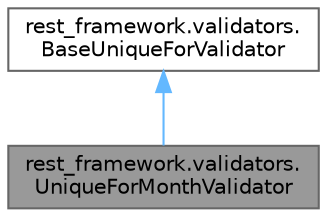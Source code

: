 digraph "rest_framework.validators.UniqueForMonthValidator"
{
 // LATEX_PDF_SIZE
  bgcolor="transparent";
  edge [fontname=Helvetica,fontsize=10,labelfontname=Helvetica,labelfontsize=10];
  node [fontname=Helvetica,fontsize=10,shape=box,height=0.2,width=0.4];
  Node1 [id="Node000001",label="rest_framework.validators.\lUniqueForMonthValidator",height=0.2,width=0.4,color="gray40", fillcolor="grey60", style="filled", fontcolor="black",tooltip=" "];
  Node2 -> Node1 [id="edge2_Node000001_Node000002",dir="back",color="steelblue1",style="solid",tooltip=" "];
  Node2 [id="Node000002",label="rest_framework.validators.\lBaseUniqueForValidator",height=0.2,width=0.4,color="gray40", fillcolor="white", style="filled",URL="$classrest__framework_1_1validators_1_1BaseUniqueForValidator.html",tooltip=" "];
}
